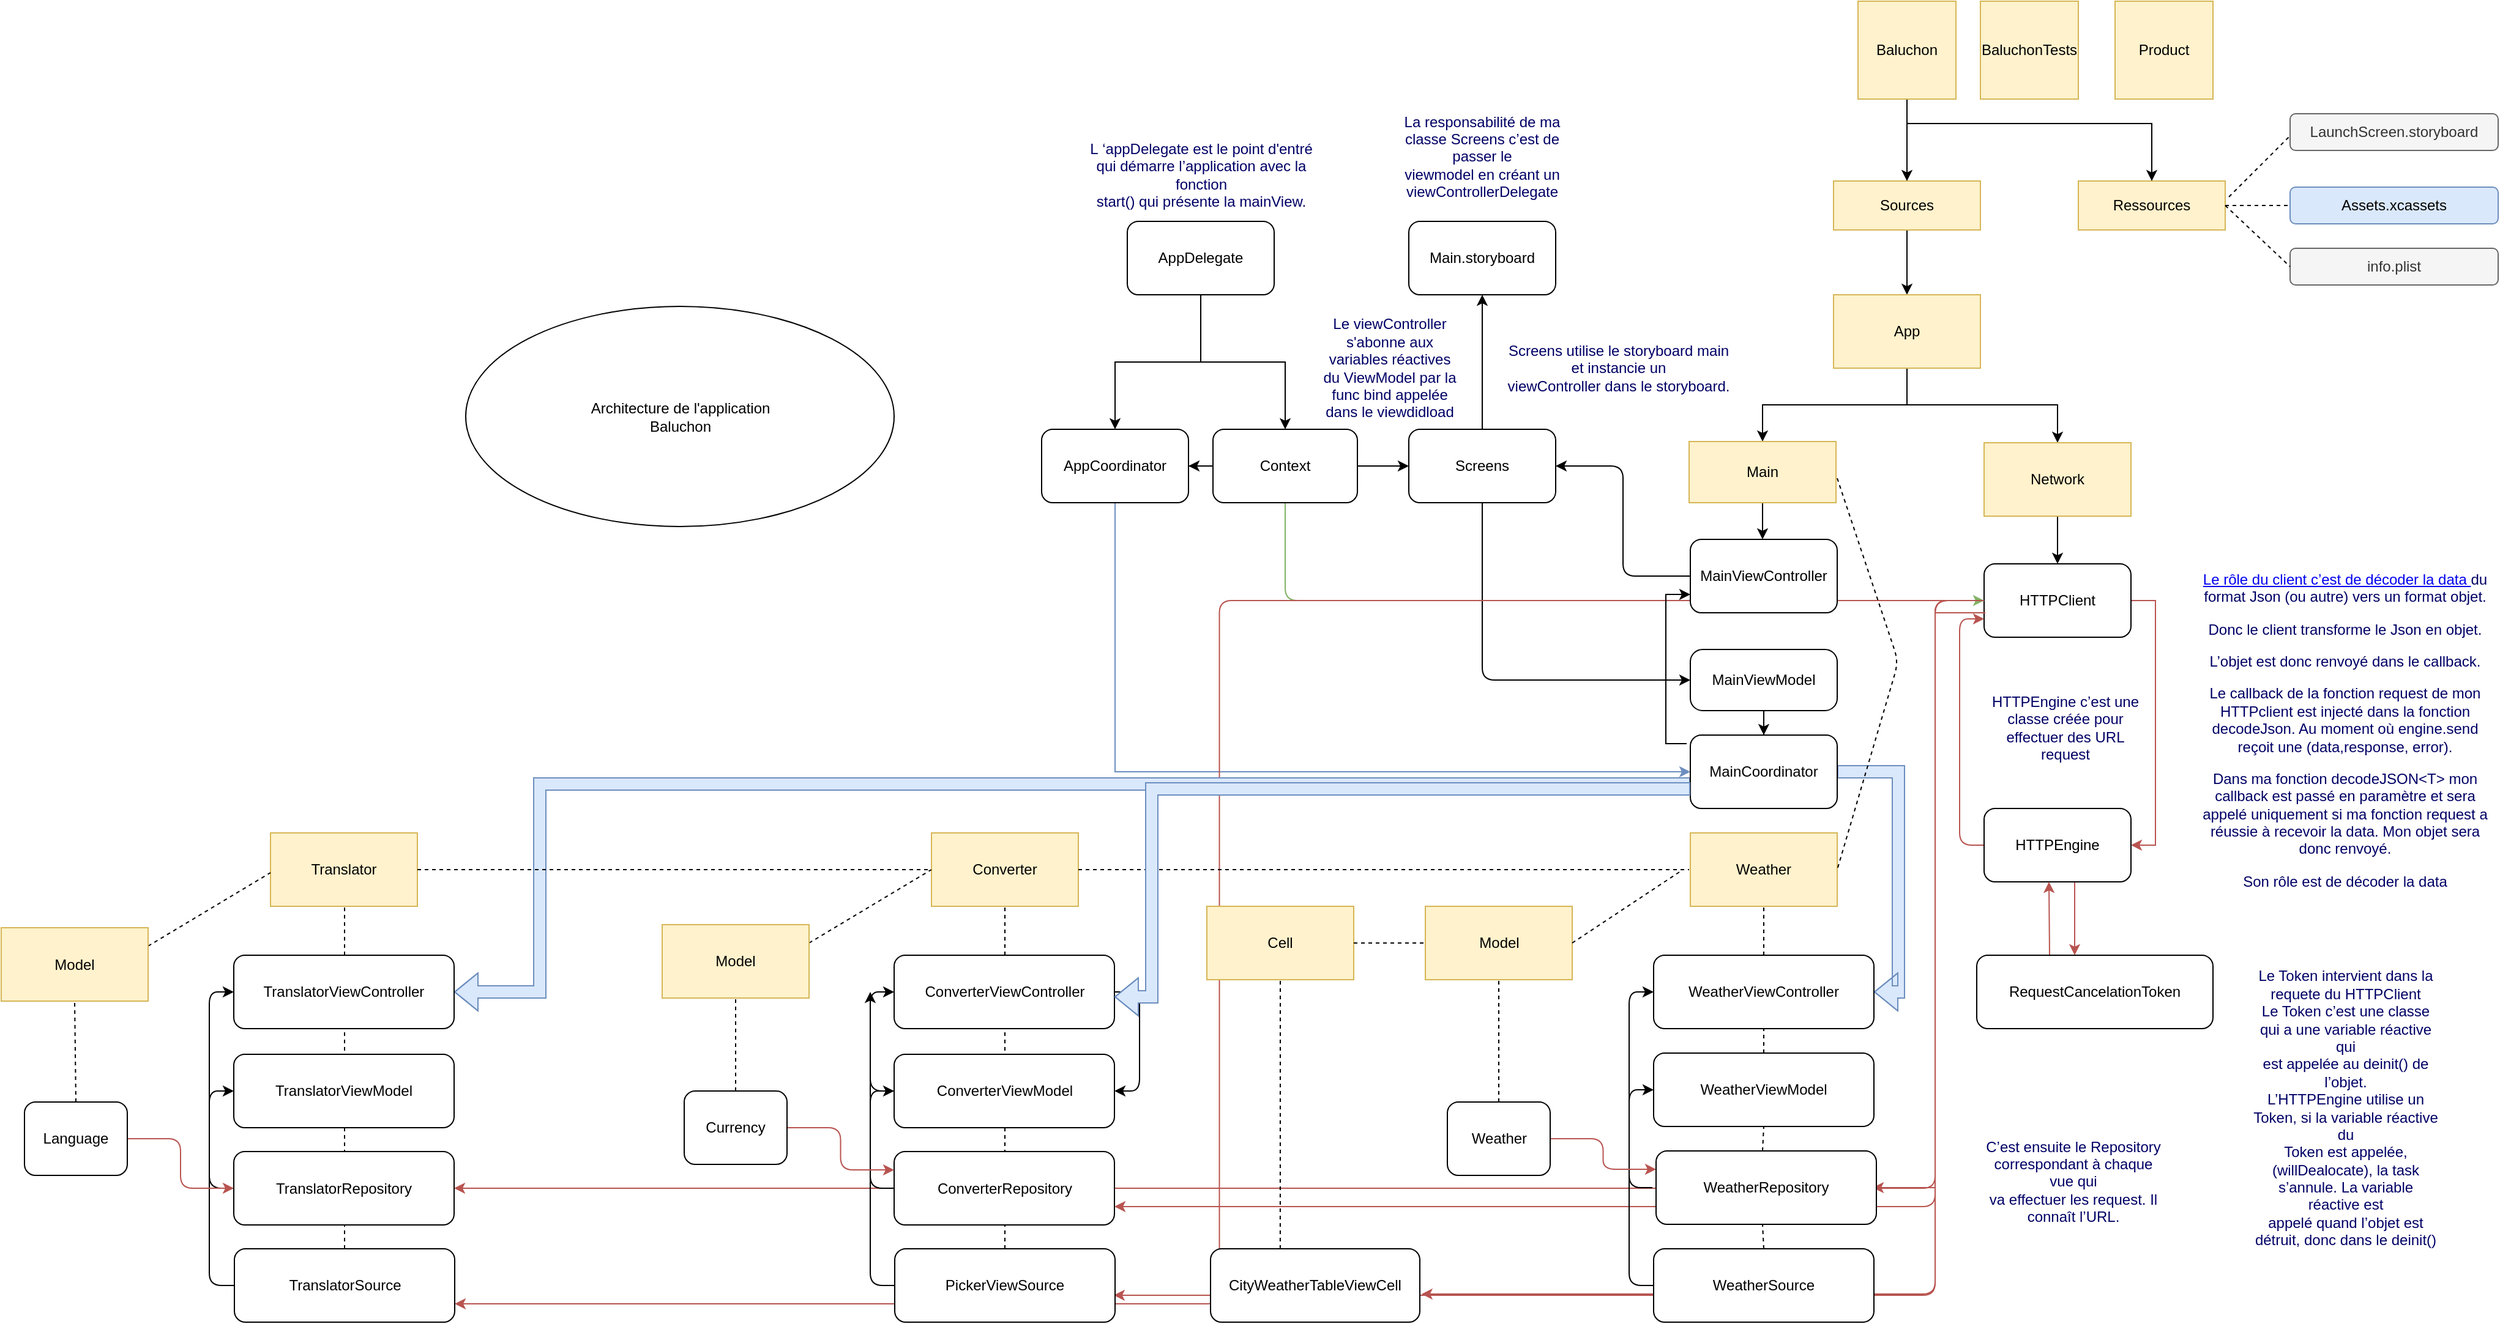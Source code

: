 <mxfile version="12.1.1" type="device" pages="5"><diagram id="Bv0JGync0E8LUsZMMRHN" name="Main-archi"><mxGraphModel dx="4136" dy="1382" grid="1" gridSize="10" guides="1" tooltips="1" connect="1" arrows="1" fold="1" page="1" pageScale="1" pageWidth="827" pageHeight="1169" math="0" shadow="0"><root><mxCell id="0"/><mxCell id="1" parent="0"/><mxCell id="yiE9zJnXPzWWuMDmUluU-26" style="edgeStyle=orthogonalEdgeStyle;rounded=0;orthogonalLoop=1;jettySize=auto;html=1;" parent="1" source="5QUGaH0H0QFj0YCGCrba-9" target="yiE9zJnXPzWWuMDmUluU-3" edge="1"><mxGeometry relative="1" as="geometry"/></mxCell><mxCell id="5QUGaH0H0QFj0YCGCrba-9" value="Sources" style="rounded=0;whiteSpace=wrap;html=1;fillColor=#fff2cc;strokeColor=#d6b656;" parent="1" vertex="1"><mxGeometry x="237" y="187" width="120" height="40" as="geometry"/></mxCell><mxCell id="5QUGaH0H0QFj0YCGCrba-10" value="Ressources" style="rounded=0;whiteSpace=wrap;html=1;fillColor=#fff2cc;strokeColor=#d6b656;" parent="1" vertex="1"><mxGeometry x="437" y="187" width="120" height="40" as="geometry"/></mxCell><mxCell id="5QUGaH0H0QFj0YCGCrba-15" style="edgeStyle=orthogonalEdgeStyle;rounded=0;orthogonalLoop=1;jettySize=auto;html=1;exitX=0.5;exitY=1;exitDx=0;exitDy=0;" parent="1" source="5QUGaH0H0QFj0YCGCrba-11" target="5QUGaH0H0QFj0YCGCrba-10" edge="1"><mxGeometry relative="1" as="geometry"><Array as="points"><mxPoint x="297" y="140"/><mxPoint x="497" y="140"/></Array></mxGeometry></mxCell><mxCell id="yiE9zJnXPzWWuMDmUluU-99" style="edgeStyle=orthogonalEdgeStyle;rounded=0;orthogonalLoop=1;jettySize=auto;html=1;entryX=0.5;entryY=0;entryDx=0;entryDy=0;fontColor=#000066;" parent="1" source="5QUGaH0H0QFj0YCGCrba-11" target="5QUGaH0H0QFj0YCGCrba-9" edge="1"><mxGeometry relative="1" as="geometry"/></mxCell><mxCell id="5QUGaH0H0QFj0YCGCrba-11" value="Baluchon" style="whiteSpace=wrap;html=1;aspect=fixed;fillColor=#fff2cc;strokeColor=#d6b656;" parent="1" vertex="1"><mxGeometry x="257" y="40" width="80" height="80" as="geometry"/></mxCell><mxCell id="5QUGaH0H0QFj0YCGCrba-12" value="BaluchonTests" style="whiteSpace=wrap;html=1;aspect=fixed;fillColor=#fff2cc;strokeColor=#d6b656;" parent="1" vertex="1"><mxGeometry x="357" y="40" width="80" height="80" as="geometry"/></mxCell><mxCell id="5QUGaH0H0QFj0YCGCrba-13" value="Product" style="whiteSpace=wrap;html=1;aspect=fixed;fillColor=#fff2cc;strokeColor=#d6b656;" parent="1" vertex="1"><mxGeometry x="467" y="40" width="80" height="80" as="geometry"/></mxCell><mxCell id="yiE9zJnXPzWWuMDmUluU-64" style="edgeStyle=orthogonalEdgeStyle;rounded=0;orthogonalLoop=1;jettySize=auto;html=1;fontColor=#000066;" parent="1" source="5QUGaH0H0QFj0YCGCrba-19" target="5QUGaH0H0QFj0YCGCrba-20" edge="1"><mxGeometry relative="1" as="geometry"/></mxCell><mxCell id="yiE9zJnXPzWWuMDmUluU-65" style="edgeStyle=orthogonalEdgeStyle;rounded=0;orthogonalLoop=1;jettySize=auto;html=1;exitX=0.5;exitY=1;exitDx=0;exitDy=0;entryX=0.5;entryY=0;entryDx=0;entryDy=0;fontColor=#000066;" parent="1" source="5QUGaH0H0QFj0YCGCrba-19" target="yiE9zJnXPzWWuMDmUluU-1" edge="1"><mxGeometry relative="1" as="geometry"/></mxCell><mxCell id="5QUGaH0H0QFj0YCGCrba-19" value="AppDelegate" style="rounded=1;whiteSpace=wrap;html=1;" parent="1" vertex="1"><mxGeometry x="-340" y="220" width="120" height="60" as="geometry"/></mxCell><mxCell id="yiE9zJnXPzWWuMDmUluU-66" style="edgeStyle=orthogonalEdgeStyle;rounded=0;orthogonalLoop=1;jettySize=auto;html=1;fontColor=#000066;fillColor=#dae8fc;strokeColor=#6c8ebf;" parent="1" source="5QUGaH0H0QFj0YCGCrba-20" edge="1"><mxGeometry relative="1" as="geometry"><mxPoint x="120" y="670" as="targetPoint"/><Array as="points"><mxPoint x="-350" y="670"/></Array></mxGeometry></mxCell><mxCell id="5QUGaH0H0QFj0YCGCrba-20" value="AppCoordinator" style="rounded=1;whiteSpace=wrap;html=1;" parent="1" vertex="1"><mxGeometry x="-410" y="390" width="120" height="60" as="geometry"/></mxCell><mxCell id="5QUGaH0H0QFj0YCGCrba-21" value="LaunchScreen.storyboard" style="rounded=1;whiteSpace=wrap;html=1;fillColor=#f5f5f5;strokeColor=#666666;fontColor=#333333;" parent="1" vertex="1"><mxGeometry x="610" y="132" width="170" height="30" as="geometry"/></mxCell><mxCell id="LSM35NdJNRQZxXxdzaoX-1" value="Assets.xcassets" style="rounded=1;whiteSpace=wrap;html=1;fillColor=#dae8fc;strokeColor=#6c8ebf;" parent="1" vertex="1"><mxGeometry x="610" y="192" width="170" height="30" as="geometry"/></mxCell><mxCell id="LSM35NdJNRQZxXxdzaoX-2" value="Main.storyboard" style="rounded=1;whiteSpace=wrap;html=1;" parent="1" vertex="1"><mxGeometry x="-110" y="220" width="120" height="60" as="geometry"/></mxCell><mxCell id="yiE9zJnXPzWWuMDmUluU-58" style="edgeStyle=orthogonalEdgeStyle;rounded=0;orthogonalLoop=1;jettySize=auto;html=1;fontColor=#000066;" parent="1" source="LSM35NdJNRQZxXxdzaoX-3" target="LSM35NdJNRQZxXxdzaoX-2" edge="1"><mxGeometry relative="1" as="geometry"/></mxCell><mxCell id="yiE9zJnXPzWWuMDmUluU-155" style="edgeStyle=orthogonalEdgeStyle;orthogonalLoop=1;jettySize=auto;html=1;entryX=0;entryY=0.5;entryDx=0;entryDy=0;labelBackgroundColor=#0000FF;fontColor=#000066;" parent="1" source="LSM35NdJNRQZxXxdzaoX-3" target="yiE9zJnXPzWWuMDmUluU-42" edge="1"><mxGeometry relative="1" as="geometry"><Array as="points"><mxPoint x="-50" y="595"/></Array></mxGeometry></mxCell><mxCell id="LSM35NdJNRQZxXxdzaoX-3" value="Screens" style="rounded=1;whiteSpace=wrap;html=1;" parent="1" vertex="1"><mxGeometry x="-110" y="390" width="120" height="60" as="geometry"/></mxCell><mxCell id="yiE9zJnXPzWWuMDmUluU-67" style="edgeStyle=orthogonalEdgeStyle;rounded=0;orthogonalLoop=1;jettySize=auto;html=1;entryX=1;entryY=0.5;entryDx=0;entryDy=0;fontColor=#000066;" parent="1" source="yiE9zJnXPzWWuMDmUluU-1" target="5QUGaH0H0QFj0YCGCrba-20" edge="1"><mxGeometry relative="1" as="geometry"/></mxCell><mxCell id="yiE9zJnXPzWWuMDmUluU-68" style="edgeStyle=orthogonalEdgeStyle;rounded=0;orthogonalLoop=1;jettySize=auto;html=1;entryX=0;entryY=0.5;entryDx=0;entryDy=0;fontColor=#000066;" parent="1" source="yiE9zJnXPzWWuMDmUluU-1" target="LSM35NdJNRQZxXxdzaoX-3" edge="1"><mxGeometry relative="1" as="geometry"/></mxCell><mxCell id="yiE9zJnXPzWWuMDmUluU-161" style="edgeStyle=orthogonalEdgeStyle;orthogonalLoop=1;jettySize=auto;html=1;entryX=0;entryY=0.5;entryDx=0;entryDy=0;labelBackgroundColor=#0000FF;fontColor=#000066;fillColor=#d5e8d4;strokeColor=#82b366;" parent="1" source="yiE9zJnXPzWWuMDmUluU-1" target="yiE9zJnXPzWWuMDmUluU-31" edge="1"><mxGeometry relative="1" as="geometry"><Array as="points"><mxPoint x="-211" y="530"/></Array></mxGeometry></mxCell><mxCell id="yiE9zJnXPzWWuMDmUluU-1" value="Context" style="rounded=1;whiteSpace=wrap;html=1;" parent="1" vertex="1"><mxGeometry x="-270" y="390" width="118" height="60" as="geometry"/></mxCell><mxCell id="yiE9zJnXPzWWuMDmUluU-2" value="info.plist" style="rounded=1;whiteSpace=wrap;html=1;fillColor=#f5f5f5;strokeColor=#666666;fontColor=#333333;" parent="1" vertex="1"><mxGeometry x="610" y="242" width="170" height="30" as="geometry"/></mxCell><mxCell id="yiE9zJnXPzWWuMDmUluU-29" style="edgeStyle=orthogonalEdgeStyle;rounded=0;orthogonalLoop=1;jettySize=auto;html=1;entryX=0.5;entryY=0;entryDx=0;entryDy=0;" parent="1" source="yiE9zJnXPzWWuMDmUluU-3" target="yiE9zJnXPzWWuMDmUluU-24" edge="1"><mxGeometry relative="1" as="geometry"/></mxCell><mxCell id="yiE9zJnXPzWWuMDmUluU-30" style="edgeStyle=orthogonalEdgeStyle;rounded=0;orthogonalLoop=1;jettySize=auto;html=1;" parent="1" source="yiE9zJnXPzWWuMDmUluU-3" target="yiE9zJnXPzWWuMDmUluU-25" edge="1"><mxGeometry relative="1" as="geometry"><Array as="points"><mxPoint x="297" y="370"/><mxPoint x="420" y="370"/></Array></mxGeometry></mxCell><mxCell id="yiE9zJnXPzWWuMDmUluU-3" value="App" style="rounded=0;whiteSpace=wrap;html=1;fillColor=#fff2cc;strokeColor=#d6b656;" parent="1" vertex="1"><mxGeometry x="237" y="280" width="120" height="60" as="geometry"/></mxCell><mxCell id="yiE9zJnXPzWWuMDmUluU-96" style="edgeStyle=orthogonalEdgeStyle;rounded=0;orthogonalLoop=1;jettySize=auto;html=1;entryX=0.5;entryY=0;entryDx=0;entryDy=0;fontColor=#000066;" parent="1" edge="1"><mxGeometry relative="1" as="geometry"><mxPoint x="178" y="450" as="sourcePoint"/><mxPoint x="179" y="480" as="targetPoint"/></mxGeometry></mxCell><mxCell id="yiE9zJnXPzWWuMDmUluU-24" value="Main" style="rounded=0;whiteSpace=wrap;html=1;fillColor=#fff2cc;strokeColor=#d6b656;" parent="1" vertex="1"><mxGeometry x="119" y="400" width="120" height="50" as="geometry"/></mxCell><mxCell id="yiE9zJnXPzWWuMDmUluU-72" style="edgeStyle=orthogonalEdgeStyle;rounded=0;orthogonalLoop=1;jettySize=auto;html=1;entryX=0.5;entryY=0;entryDx=0;entryDy=0;fontColor=#000066;" parent="1" source="yiE9zJnXPzWWuMDmUluU-25" target="yiE9zJnXPzWWuMDmUluU-31" edge="1"><mxGeometry relative="1" as="geometry"/></mxCell><mxCell id="yiE9zJnXPzWWuMDmUluU-25" value="Network" style="rounded=0;whiteSpace=wrap;html=1;fillColor=#fff2cc;strokeColor=#d6b656;" parent="1" vertex="1"><mxGeometry x="360" y="401" width="120" height="60" as="geometry"/></mxCell><mxCell id="yiE9zJnXPzWWuMDmUluU-73" style="edgeStyle=orthogonalEdgeStyle;rounded=0;orthogonalLoop=1;jettySize=auto;html=1;entryX=1;entryY=0.5;entryDx=0;entryDy=0;fontColor=#000066;fillColor=#f8cecc;strokeColor=#b85450;" parent="1" source="yiE9zJnXPzWWuMDmUluU-31" target="yiE9zJnXPzWWuMDmUluU-32" edge="1"><mxGeometry relative="1" as="geometry"><Array as="points"><mxPoint x="500" y="530"/><mxPoint x="500" y="730"/></Array></mxGeometry></mxCell><mxCell id="yiE9zJnXPzWWuMDmUluU-184" style="edgeStyle=orthogonalEdgeStyle;orthogonalLoop=1;jettySize=auto;html=1;entryX=1;entryY=0.5;entryDx=0;entryDy=0;labelBackgroundColor=#0000FF;strokeColor=#b85450;fontColor=#000066;fillColor=#f8cecc;" parent="1" source="yiE9zJnXPzWWuMDmUluU-31" target="yiE9zJnXPzWWuMDmUluU-140" edge="1"><mxGeometry relative="1" as="geometry"><Array as="points"><mxPoint x="320" y="530"/><mxPoint x="320" y="1011"/></Array></mxGeometry></mxCell><mxCell id="yiE9zJnXPzWWuMDmUluU-197" style="edgeStyle=orthogonalEdgeStyle;orthogonalLoop=1;jettySize=auto;html=1;entryX=0.994;entryY=0.633;entryDx=0;entryDy=0;entryPerimeter=0;labelBackgroundColor=#0000FF;strokeColor=#b85450;fontColor=#000066;fillColor=#f8cecc;" parent="1" source="yiE9zJnXPzWWuMDmUluU-31" target="yiE9zJnXPzWWuMDmUluU-129" edge="1"><mxGeometry relative="1" as="geometry"><Array as="points"><mxPoint x="320" y="530"/><mxPoint x="320" y="1098"/></Array></mxGeometry></mxCell><mxCell id="yiE9zJnXPzWWuMDmUluU-198" style="edgeStyle=orthogonalEdgeStyle;orthogonalLoop=1;jettySize=auto;html=1;entryX=1;entryY=0.75;entryDx=0;entryDy=0;labelBackgroundColor=#0000FF;strokeColor=#b85450;fontColor=#000066;fillColor=#f8cecc;" parent="1" source="yiE9zJnXPzWWuMDmUluU-31" target="yiE9zJnXPzWWuMDmUluU-141" edge="1"><mxGeometry relative="1" as="geometry"/></mxCell><mxCell id="yiE9zJnXPzWWuMDmUluU-202" style="edgeStyle=orthogonalEdgeStyle;orthogonalLoop=1;jettySize=auto;html=1;entryX=1;entryY=0.75;entryDx=0;entryDy=0;labelBackgroundColor=#0000FF;strokeColor=#b85450;fontColor=#000066;fillColor=#f8cecc;" parent="1" source="yiE9zJnXPzWWuMDmUluU-31" target="yiE9zJnXPzWWuMDmUluU-128" edge="1"><mxGeometry relative="1" as="geometry"><Array as="points"><mxPoint x="320" y="530"/><mxPoint x="320" y="1026"/></Array></mxGeometry></mxCell><mxCell id="yiE9zJnXPzWWuMDmUluU-31" value="HTTPClient" style="rounded=1;whiteSpace=wrap;html=1;" parent="1" vertex="1"><mxGeometry x="360" y="500" width="120" height="60" as="geometry"/></mxCell><mxCell id="yiE9zJnXPzWWuMDmUluU-164" style="edgeStyle=orthogonalEdgeStyle;orthogonalLoop=1;jettySize=auto;html=1;labelBackgroundColor=#0000FF;fontColor=#000066;fillColor=#f8cecc;strokeColor=#b85450;" parent="1" edge="1"><mxGeometry relative="1" as="geometry"><mxPoint x="434" y="760" as="sourcePoint"/><mxPoint x="434" y="820" as="targetPoint"/><Array as="points"><mxPoint x="434" y="810"/><mxPoint x="434" y="810"/></Array></mxGeometry></mxCell><mxCell id="yiE9zJnXPzWWuMDmUluU-177" style="edgeStyle=orthogonalEdgeStyle;orthogonalLoop=1;jettySize=auto;html=1;entryX=0;entryY=0.75;entryDx=0;entryDy=0;labelBackgroundColor=#0000FF;strokeColor=#b85450;fontColor=#000066;fillColor=#f8cecc;" parent="1" source="yiE9zJnXPzWWuMDmUluU-32" target="yiE9zJnXPzWWuMDmUluU-31" edge="1"><mxGeometry relative="1" as="geometry"><Array as="points"><mxPoint x="340" y="730"/><mxPoint x="340" y="545"/></Array></mxGeometry></mxCell><mxCell id="yiE9zJnXPzWWuMDmUluU-32" value="HTTPEngine" style="rounded=1;whiteSpace=wrap;html=1;" parent="1" vertex="1"><mxGeometry x="360" y="700" width="120" height="60" as="geometry"/></mxCell><mxCell id="yiE9zJnXPzWWuMDmUluU-82" style="edgeStyle=orthogonalEdgeStyle;rounded=0;orthogonalLoop=1;jettySize=auto;html=1;entryX=1;entryY=0.5;entryDx=0;entryDy=0;fontColor=#000066;fillColor=#f8cecc;strokeColor=#b85450;" parent="1" edge="1"><mxGeometry relative="1" as="geometry"><mxPoint x="361" y="540" as="sourcePoint"/><mxPoint x="269" y="1010" as="targetPoint"/><Array as="points"><mxPoint x="361" y="540"/><mxPoint x="320" y="540"/><mxPoint x="320" y="1010"/></Array></mxGeometry></mxCell><mxCell id="yiE9zJnXPzWWuMDmUluU-168" style="edgeStyle=none;orthogonalLoop=1;jettySize=auto;html=1;exitX=0.5;exitY=0;exitDx=0;exitDy=0;entryX=0.75;entryY=1;entryDx=0;entryDy=0;labelBackgroundColor=#0000FF;strokeColor=#b85450;fontColor=#000066;fillColor=#f8cecc;" parent="1" edge="1"><mxGeometry relative="1" as="geometry"><mxPoint x="413.5" y="820" as="sourcePoint"/><mxPoint x="413" y="760" as="targetPoint"/></mxGeometry></mxCell><mxCell id="yiE9zJnXPzWWuMDmUluU-33" value="RequestCancelationToken" style="rounded=1;whiteSpace=wrap;html=1;" parent="1" vertex="1"><mxGeometry x="354" y="820" width="193" height="60" as="geometry"/></mxCell><mxCell id="yiE9zJnXPzWWuMDmUluU-34" value="Translator" style="rounded=0;whiteSpace=wrap;html=1;fillColor=#fff2cc;strokeColor=#d6b656;" parent="1" vertex="1"><mxGeometry x="-1040" y="720" width="120" height="60" as="geometry"/></mxCell><mxCell id="yiE9zJnXPzWWuMDmUluU-35" value="Converter" style="rounded=0;whiteSpace=wrap;html=1;fillColor=#fff2cc;strokeColor=#d6b656;" parent="1" vertex="1"><mxGeometry x="-500" y="720" width="120" height="60" as="geometry"/></mxCell><mxCell id="yiE9zJnXPzWWuMDmUluU-36" value="Weather" style="rounded=0;whiteSpace=wrap;html=1;fillColor=#fff2cc;strokeColor=#d6b656;" parent="1" vertex="1"><mxGeometry x="120" y="720" width="120" height="60" as="geometry"/></mxCell><mxCell id="yiE9zJnXPzWWuMDmUluU-156" style="edgeStyle=orthogonalEdgeStyle;orthogonalLoop=1;jettySize=auto;html=1;entryX=1;entryY=0.5;entryDx=0;entryDy=0;labelBackgroundColor=#0000FF;fontColor=#000066;" parent="1" source="yiE9zJnXPzWWuMDmUluU-39" target="LSM35NdJNRQZxXxdzaoX-3" edge="1"><mxGeometry relative="1" as="geometry"/></mxCell><mxCell id="yiE9zJnXPzWWuMDmUluU-39" value="MainViewController" style="rounded=1;whiteSpace=wrap;html=1;" parent="1" vertex="1"><mxGeometry x="120" y="480" width="120" height="60" as="geometry"/></mxCell><mxCell id="yiE9zJnXPzWWuMDmUluU-49" style="edgeStyle=orthogonalEdgeStyle;rounded=0;orthogonalLoop=1;jettySize=auto;html=1;entryX=0.5;entryY=0;entryDx=0;entryDy=0;fontColor=#000066;" parent="1" source="yiE9zJnXPzWWuMDmUluU-42" target="yiE9zJnXPzWWuMDmUluU-43" edge="1"><mxGeometry relative="1" as="geometry"/></mxCell><mxCell id="yiE9zJnXPzWWuMDmUluU-42" value="MainViewModel" style="rounded=1;whiteSpace=wrap;html=1;arcSize=20;" parent="1" vertex="1"><mxGeometry x="120" y="570" width="120" height="50" as="geometry"/></mxCell><mxCell id="yiE9zJnXPzWWuMDmUluU-80" style="edgeStyle=orthogonalEdgeStyle;rounded=0;orthogonalLoop=1;jettySize=auto;html=1;entryX=1;entryY=0.5;entryDx=0;entryDy=0;fontColor=#000066;fillColor=#dae8fc;strokeColor=#6c8ebf;shape=flexArrow;" parent="1" source="yiE9zJnXPzWWuMDmUluU-43" target="yiE9zJnXPzWWuMDmUluU-74" edge="1"><mxGeometry relative="1" as="geometry"><Array as="points"><mxPoint x="290" y="670"/><mxPoint x="290" y="850"/></Array></mxGeometry></mxCell><mxCell id="yiE9zJnXPzWWuMDmUluU-102" style="edgeStyle=orthogonalEdgeStyle;rounded=0;orthogonalLoop=1;jettySize=auto;html=1;entryX=0;entryY=0.75;entryDx=0;entryDy=0;fontColor=#000066;exitX=-0.025;exitY=0.117;exitDx=0;exitDy=0;exitPerimeter=0;" parent="1" source="yiE9zJnXPzWWuMDmUluU-43" target="yiE9zJnXPzWWuMDmUluU-39" edge="1"><mxGeometry relative="1" as="geometry"><Array as="points"><mxPoint x="100" y="647"/><mxPoint x="100" y="525"/></Array></mxGeometry></mxCell><mxCell id="yiE9zJnXPzWWuMDmUluU-151" style="edgeStyle=orthogonalEdgeStyle;rounded=0;orthogonalLoop=1;jettySize=auto;html=1;entryX=1;entryY=0.5;entryDx=0;entryDy=0;fontColor=#3333FF;labelBackgroundColor=#0000FF;fillColor=#dae8fc;strokeColor=#6c8ebf;shape=flexArrow;" parent="1" source="yiE9zJnXPzWWuMDmUluU-43" target="yiE9zJnXPzWWuMDmUluU-138" edge="1"><mxGeometry relative="1" as="geometry"><Array as="points"><mxPoint x="-820" y="680"/><mxPoint x="-820" y="850"/></Array></mxGeometry></mxCell><mxCell id="yiE9zJnXPzWWuMDmUluU-43" value="MainCoordinator" style="rounded=1;whiteSpace=wrap;html=1;" parent="1" vertex="1"><mxGeometry x="120" y="640" width="120" height="60" as="geometry"/></mxCell><mxCell id="yiE9zJnXPzWWuMDmUluU-47" value="Le viewController s'abonne aux variables réactives du ViewModel par la func bind appelée dans le viewdidload" style="text;html=1;strokeColor=none;fillColor=none;align=center;verticalAlign=middle;whiteSpace=wrap;rounded=0;fontColor=#000066;" parent="1" vertex="1"><mxGeometry x="-181.5" y="300.5" width="111" height="79" as="geometry"/></mxCell><UserObject label="La responsabilité de ma classe Screens c’est de passer le&lt;br&gt;viewmodel en créant un viewControllerDelegate" id="yiE9zJnXPzWWuMDmUluU-56"><mxCell style="text;html=1;fontColor=#000066;align=center;verticalAlign=middle;whiteSpace=wrap;" parent="1" vertex="1"><mxGeometry x="-126" y="122" width="152" height="90" as="geometry"/></mxCell></UserObject><UserObject label="HTTPEngine c’est une classe créée pour effectuer des URL&lt;br&gt;request" link="&lt;!--&#10; /* Font Definitions */&#10;@font-face&#10;&#9;{font-family:&quot;Cambria Math&quot;;&#10;&#9;panose-1:2 4 5 3 5 4 6 3 2 4;&#10;&#9;mso-font-charset:0;&#10;&#9;mso-generic-font-family:auto;&#10;&#9;mso-font-pitch:variable;&#10;&#9;mso-font-signature:-536870145 1107305727 0 0 415 0;}&#10;@font-face&#10;&#9;{font-family:Calibri;&#10;&#9;panose-1:2 15 5 2 2 2 4 3 2 4;&#10;&#9;mso-font-charset:0;&#10;&#9;mso-generic-font-family:auto;&#10;&#9;mso-font-pitch:variable;&#10;&#9;mso-font-signature:-536870145 1073786111 1 0 415 0;}&#10; /* Style Definitions */&#10;p.MsoNormal, li.MsoNormal, div.MsoNormal&#10;&#9;{mso-style-unhide:no;&#10;&#9;mso-style-qformat:yes;&#10;&#9;mso-style-parent:&quot;&quot;;&#10;&#9;margin:0cm;&#10;&#9;margin-bottom:.0001pt;&#10;&#9;mso-pagination:widow-orphan;&#10;&#9;font-size:12.0pt;&#10;&#9;font-family:Calibri;&#10;&#9;mso-ascii-font-family:Calibri;&#10;&#9;mso-ascii-theme-font:minor-latin;&#10;&#9;mso-fareast-font-family:Calibri;&#10;&#9;mso-fareast-theme-font:minor-latin;&#10;&#9;mso-hansi-font-family:Calibri;&#10;&#9;mso-hansi-theme-font:minor-latin;&#10;&#9;mso-bidi-font-family:&quot;Times New Roman&quot;;&#10;&#9;mso-bidi-theme-font:minor-bidi;&#10;&#9;mso-fareast-language:EN-US;}&#10;.MsoChpDefault&#10;&#9;{mso-style-type:export-only;&#10;&#9;mso-default-props:yes;&#10;&#9;font-family:Calibri;&#10;&#9;mso-ascii-font-family:Calibri;&#10;&#9;mso-ascii-theme-font:minor-latin;&#10;&#9;mso-fareast-font-family:Calibri;&#10;&#9;mso-fareast-theme-font:minor-latin;&#10;&#9;mso-hansi-font-family:Calibri;&#10;&#9;mso-hansi-theme-font:minor-latin;&#10;&#9;mso-bidi-font-family:&quot;Times New Roman&quot;;&#10;&#9;mso-bidi-theme-font:minor-bidi;&#10;&#9;mso-fareast-language:EN-US;}&#10;@page WordSection1&#10;&#9;{size:612.0pt 792.0pt;&#10;&#9;margin:70.85pt 70.85pt 70.85pt 70.85pt;&#10;&#9;mso-header-margin:36.0pt;&#10;&#9;mso-footer-margin:36.0pt;&#10;&#9;mso-paper-source:0;}&#10;div.WordSection1&#10;&#9;{page:WordSection1;}&#10;--&gt;&#10;&#10;&#10;&#10;&#10;&#10;&#10;&#10;HTTPEngine c’est une classe créée pour effectuer des URL&#10;request" id="yiE9zJnXPzWWuMDmUluU-69"><mxCell style="text;html=1;fontColor=#000066;verticalAlign=middle;whiteSpace=wrap;align=center;" parent="1" vertex="1"><mxGeometry x="360" y="584" width="133" height="100" as="geometry"/></mxCell></UserObject><UserObject label="&lt;p&gt;&lt;a name=&quot;OLE_LINK6&quot;&gt;Le rôle du client c’est de décoder la data &lt;/a&gt;du format Json (ou autre) vers un format objet.&lt;/p&gt;&lt;p&gt;Donc le client transforme le Json en objet.&lt;/p&gt;&lt;p&gt;L’objet est donc renvoyé dans le callback.&lt;/p&gt;&lt;p&gt;Le callback de la fonction request de mon HTTPclient est injecté dans la fonction decodeJson. Au moment où engine.send reçoit une (data,response, error).&lt;/p&gt;&lt;p&gt;Dans ma fonction decodeJSON&amp;lt;T&amp;gt; mon callback est passé en paramètre et sera appelé uniquement si ma fonction request a réussie à recevoir la data. Mon objet sera donc renvoyé.&lt;/p&gt;Son rôle est de décoder la data" id="yiE9zJnXPzWWuMDmUluU-70"><mxCell style="text;html=1;fontColor=#000066;align=center;verticalAlign=middle;whiteSpace=wrap;" parent="1" vertex="1"><mxGeometry x="530" y="590" width="250" height="80" as="geometry"/></mxCell></UserObject><UserObject label="&lt;br&gt;&lt;br&gt;&lt;br&gt;&lt;br&gt;&lt;br&gt;&lt;br&gt;" id="yiE9zJnXPzWWuMDmUluU-71"><mxCell style="text;html=1;fontColor=#000066;whiteSpace=wrap;align=center;verticalAlign=middle;" parent="1" vertex="1"><mxGeometry x="557" y="700" width="213" as="geometry"/></mxCell></UserObject><mxCell id="yiE9zJnXPzWWuMDmUluU-74" value="WeatherViewController" style="rounded=1;whiteSpace=wrap;html=1;" parent="1" vertex="1"><mxGeometry x="90" y="820" width="180" height="60" as="geometry"/></mxCell><mxCell id="yiE9zJnXPzWWuMDmUluU-75" value="WeatherViewModel" style="rounded=1;whiteSpace=wrap;html=1;" parent="1" vertex="1"><mxGeometry x="90" y="900" width="180" height="60" as="geometry"/></mxCell><mxCell id="yiE9zJnXPzWWuMDmUluU-186" style="edgeStyle=orthogonalEdgeStyle;orthogonalLoop=1;jettySize=auto;html=1;entryX=0;entryY=0.5;entryDx=0;entryDy=0;labelBackgroundColor=#0000FF;strokeColor=#000000;fontColor=#000066;" parent="1" target="yiE9zJnXPzWWuMDmUluU-74" edge="1"><mxGeometry relative="1" as="geometry"><mxPoint x="90" y="1090" as="sourcePoint"/><Array as="points"><mxPoint x="70" y="1090"/><mxPoint x="70" y="850"/></Array></mxGeometry></mxCell><mxCell id="yiE9zJnXPzWWuMDmUluU-158" style="edgeStyle=orthogonalEdgeStyle;orthogonalLoop=1;jettySize=auto;html=1;entryX=0;entryY=0.5;entryDx=0;entryDy=0;labelBackgroundColor=#0000FF;fontColor=#000066;" parent="1" target="yiE9zJnXPzWWuMDmUluU-75" edge="1"><mxGeometry relative="1" as="geometry"><mxPoint x="89" y="1010" as="sourcePoint"/><Array as="points"><mxPoint x="70" y="1010"/><mxPoint x="70" y="930"/></Array></mxGeometry></mxCell><UserObject label="C’est ensuite le Repository correspondant à chaque vue qui&lt;br&gt;va effectuer les request. Il connaît l’URL." id="yiE9zJnXPzWWuMDmUluU-83"><mxCell style="text;html=1;fontColor=#000066;labelBorderColor=none;whiteSpace=wrap;align=center;verticalAlign=middle;" parent="1" vertex="1"><mxGeometry x="358" y="970" width="150" height="70" as="geometry"/></mxCell></UserObject><mxCell id="yiE9zJnXPzWWuMDmUluU-84" value="Model" style="rounded=0;whiteSpace=wrap;html=1;fillColor=#fff2cc;strokeColor=#d6b656;" parent="1" vertex="1"><mxGeometry x="-96.5" y="780" width="120" height="60" as="geometry"/></mxCell><mxCell id="yiE9zJnXPzWWuMDmUluU-85" value="Cell" style="rounded=0;whiteSpace=wrap;html=1;fillColor=#fff2cc;strokeColor=#d6b656;" parent="1" vertex="1"><mxGeometry x="-275" y="780" width="120" height="60" as="geometry"/></mxCell><mxCell id="yiE9zJnXPzWWuMDmUluU-107" value="" style="endArrow=none;dashed=1;html=1;fontColor=#000066;exitX=1;exitY=0.5;exitDx=0;exitDy=0;" parent="1" source="yiE9zJnXPzWWuMDmUluU-35" edge="1"><mxGeometry width="50" height="50" relative="1" as="geometry"><mxPoint x="69" y="800" as="sourcePoint"/><mxPoint x="119" y="750" as="targetPoint"/></mxGeometry></mxCell><mxCell id="yiE9zJnXPzWWuMDmUluU-108" value="" style="endArrow=none;dashed=1;html=1;fontColor=#000066;entryX=1;entryY=0.5;entryDx=0;entryDy=0;" parent="1" target="yiE9zJnXPzWWuMDmUluU-36" edge="1"><mxGeometry width="50" height="50" relative="1" as="geometry"><mxPoint x="240" y="430" as="sourcePoint"/><mxPoint x="280" y="430" as="targetPoint"/><Array as="points"><mxPoint x="290" y="580"/></Array></mxGeometry></mxCell><mxCell id="yiE9zJnXPzWWuMDmUluU-113" value="" style="endArrow=none;dashed=1;html=1;fontColor=#000066;entryX=0;entryY=0.5;entryDx=0;entryDy=0;exitX=1;exitY=0.5;exitDx=0;exitDy=0;" parent="1" source="yiE9zJnXPzWWuMDmUluU-34" target="yiE9zJnXPzWWuMDmUluU-35" edge="1"><mxGeometry width="50" height="50" relative="1" as="geometry"><mxPoint x="-700" y="800" as="sourcePoint"/><mxPoint x="-650" y="750" as="targetPoint"/></mxGeometry></mxCell><mxCell id="yiE9zJnXPzWWuMDmUluU-114" value="" style="endArrow=none;dashed=1;html=1;fontColor=#000066;exitX=1;exitY=0.5;exitDx=0;exitDy=0;" parent="1" source="yiE9zJnXPzWWuMDmUluU-84" edge="1"><mxGeometry width="50" height="50" relative="1" as="geometry"><mxPoint x="64" y="800" as="sourcePoint"/><mxPoint x="114" y="750" as="targetPoint"/></mxGeometry></mxCell><mxCell id="yiE9zJnXPzWWuMDmUluU-115" value="" style="endArrow=none;dashed=1;html=1;fontColor=#000066;exitX=1;exitY=0.5;exitDx=0;exitDy=0;" parent="1" source="yiE9zJnXPzWWuMDmUluU-85" target="yiE9zJnXPzWWuMDmUluU-84" edge="1"><mxGeometry width="50" height="50" relative="1" as="geometry"><mxPoint x="-50" y="1000" as="sourcePoint"/><mxPoint y="950" as="targetPoint"/></mxGeometry></mxCell><mxCell id="yiE9zJnXPzWWuMDmUluU-116" value="" style="endArrow=none;dashed=1;html=1;fontColor=#000066;exitX=0.333;exitY=0;exitDx=0;exitDy=0;exitPerimeter=0;" parent="1" source="yiE9zJnXPzWWuMDmUluU-87" edge="1"><mxGeometry width="50" height="50" relative="1" as="geometry"><mxPoint x="-215" y="930" as="sourcePoint"/><mxPoint x="-215" y="840" as="targetPoint"/></mxGeometry></mxCell><mxCell id="yiE9zJnXPzWWuMDmUluU-119" value="" style="endArrow=none;dashed=1;html=1;fontColor=#000066;exitX=0.5;exitY=0;exitDx=0;exitDy=0;" parent="1" source="yiE9zJnXPzWWuMDmUluU-86" target="yiE9zJnXPzWWuMDmUluU-84" edge="1"><mxGeometry width="50" height="50" relative="1" as="geometry"><mxPoint x="-100" y="1000" as="sourcePoint"/><mxPoint x="-50" y="950" as="targetPoint"/></mxGeometry></mxCell><mxCell id="yiE9zJnXPzWWuMDmUluU-120" value="" style="endArrow=none;dashed=1;html=1;fontColor=#000066;entryX=0.5;entryY=1;entryDx=0;entryDy=0;exitX=0.5;exitY=0;exitDx=0;exitDy=0;" parent="1" source="yiE9zJnXPzWWuMDmUluU-74" target="yiE9zJnXPzWWuMDmUluU-36" edge="1"><mxGeometry width="50" height="50" relative="1" as="geometry"><mxPoint x="170" y="830" as="sourcePoint"/><mxPoint x="220" y="780" as="targetPoint"/></mxGeometry></mxCell><mxCell id="yiE9zJnXPzWWuMDmUluU-121" value="" style="endArrow=none;dashed=1;html=1;fontColor=#000066;entryX=0.5;entryY=1;entryDx=0;entryDy=0;exitX=0.5;exitY=0;exitDx=0;exitDy=0;" parent="1" source="yiE9zJnXPzWWuMDmUluU-75" target="yiE9zJnXPzWWuMDmUluU-74" edge="1"><mxGeometry width="50" height="50" relative="1" as="geometry"><mxPoint x="190" y="830" as="sourcePoint"/><mxPoint x="190" y="790" as="targetPoint"/></mxGeometry></mxCell><mxCell id="yiE9zJnXPzWWuMDmUluU-123" value="" style="endArrow=none;dashed=1;html=1;fontColor=#000066;entryX=0.5;entryY=1;entryDx=0;entryDy=0;exitX=0.5;exitY=0;exitDx=0;exitDy=0;" parent="1" target="yiE9zJnXPzWWuMDmUluU-75" edge="1"><mxGeometry width="50" height="50" relative="1" as="geometry"><mxPoint x="179" y="980" as="sourcePoint"/><mxPoint x="190" y="890" as="targetPoint"/></mxGeometry></mxCell><mxCell id="yiE9zJnXPzWWuMDmUluU-124" value="" style="endArrow=none;dashed=1;html=1;fontColor=#000066;entryX=0.5;entryY=1;entryDx=0;entryDy=0;exitX=0.5;exitY=0;exitDx=0;exitDy=0;" parent="1" edge="1"><mxGeometry width="50" height="50" relative="1" as="geometry"><mxPoint x="180" y="1060" as="sourcePoint"/><mxPoint x="179" y="1040" as="targetPoint"/></mxGeometry></mxCell><mxCell id="yiE9zJnXPzWWuMDmUluU-125" value="" style="endArrow=none;dashed=1;html=1;fontColor=#000066;entryX=0.5;entryY=1;entryDx=0;entryDy=0;" parent="1" target="yiE9zJnXPzWWuMDmUluU-35" edge="1"><mxGeometry width="50" height="50" relative="1" as="geometry"><mxPoint x="-440" y="1060" as="sourcePoint"/><mxPoint x="-690" y="1140" as="targetPoint"/></mxGeometry></mxCell><mxCell id="yiE9zJnXPzWWuMDmUluU-180" style="edgeStyle=orthogonalEdgeStyle;orthogonalLoop=1;jettySize=auto;html=1;entryX=1;entryY=0.5;entryDx=0;entryDy=0;labelBackgroundColor=#0000FF;strokeColor=#000000;fontColor=#000066;" parent="1" source="yiE9zJnXPzWWuMDmUluU-126" target="yiE9zJnXPzWWuMDmUluU-127" edge="1"><mxGeometry relative="1" as="geometry"><Array as="points"><mxPoint x="-330" y="850"/><mxPoint x="-330" y="931"/></Array></mxGeometry></mxCell><mxCell id="yiE9zJnXPzWWuMDmUluU-126" value="ConverterViewController" style="rounded=1;whiteSpace=wrap;html=1;" parent="1" vertex="1"><mxGeometry x="-530.5" y="820" width="180" height="60" as="geometry"/></mxCell><mxCell id="yiE9zJnXPzWWuMDmUluU-179" style="edgeStyle=orthogonalEdgeStyle;orthogonalLoop=1;jettySize=auto;html=1;entryX=0;entryY=0.5;entryDx=0;entryDy=0;labelBackgroundColor=#0000FF;strokeColor=#000000;fontColor=#000066;" parent="1" source="yiE9zJnXPzWWuMDmUluU-127" target="yiE9zJnXPzWWuMDmUluU-126" edge="1"><mxGeometry relative="1" as="geometry"><Array as="points"><mxPoint x="-550" y="931"/><mxPoint x="-550" y="850"/></Array></mxGeometry></mxCell><mxCell id="yiE9zJnXPzWWuMDmUluU-127" value="ConverterViewModel" style="rounded=1;whiteSpace=wrap;html=1;" parent="1" vertex="1"><mxGeometry x="-530.5" y="901" width="180" height="60" as="geometry"/></mxCell><mxCell id="yiE9zJnXPzWWuMDmUluU-159" style="edgeStyle=orthogonalEdgeStyle;orthogonalLoop=1;jettySize=auto;html=1;entryX=0;entryY=0.5;entryDx=0;entryDy=0;labelBackgroundColor=#0000FF;fontColor=#000066;" parent="1" source="yiE9zJnXPzWWuMDmUluU-128" target="yiE9zJnXPzWWuMDmUluU-127" edge="1"><mxGeometry relative="1" as="geometry"><Array as="points"><mxPoint x="-550" y="1011"/><mxPoint x="-550" y="931"/></Array></mxGeometry></mxCell><mxCell id="yiE9zJnXPzWWuMDmUluU-128" value="ConverterRepository" style="rounded=1;whiteSpace=wrap;html=1;" parent="1" vertex="1"><mxGeometry x="-530.5" y="980.5" width="180" height="60" as="geometry"/></mxCell><mxCell id="yiE9zJnXPzWWuMDmUluU-181" style="edgeStyle=orthogonalEdgeStyle;orthogonalLoop=1;jettySize=auto;html=1;labelBackgroundColor=#0000FF;strokeColor=#000000;fontColor=#000066;" parent="1" source="yiE9zJnXPzWWuMDmUluU-129" edge="1"><mxGeometry relative="1" as="geometry"><mxPoint x="-550" y="850" as="targetPoint"/></mxGeometry></mxCell><mxCell id="yiE9zJnXPzWWuMDmUluU-129" value="PickerViewSource" style="rounded=1;whiteSpace=wrap;html=1;" parent="1" vertex="1"><mxGeometry x="-530" y="1060" width="180" height="60" as="geometry"/></mxCell><mxCell id="yiE9zJnXPzWWuMDmUluU-130" value="" style="endArrow=none;dashed=1;html=1;fontColor=#000066;exitX=1;exitY=0.25;exitDx=0;exitDy=0;" parent="1" source="yiE9zJnXPzWWuMDmUluU-142" edge="1"><mxGeometry width="50" height="50" relative="1" as="geometry"><mxPoint x="-140" y="1190" as="sourcePoint"/><mxPoint x="-500" y="750" as="targetPoint"/></mxGeometry></mxCell><mxCell id="yiE9zJnXPzWWuMDmUluU-134" value="" style="endArrow=none;dashed=1;html=1;fontColor=#000066;" parent="1" edge="1"><mxGeometry width="50" height="50" relative="1" as="geometry"><mxPoint x="560" y="200" as="sourcePoint"/><mxPoint x="610" y="150" as="targetPoint"/></mxGeometry></mxCell><mxCell id="yiE9zJnXPzWWuMDmUluU-135" value="" style="endArrow=none;dashed=1;html=1;fontColor=#000066;entryX=0;entryY=0.5;entryDx=0;entryDy=0;exitX=1;exitY=0.5;exitDx=0;exitDy=0;" parent="1" source="5QUGaH0H0QFj0YCGCrba-10" target="LSM35NdJNRQZxXxdzaoX-1" edge="1"><mxGeometry width="50" height="50" relative="1" as="geometry"><mxPoint x="570" y="210" as="sourcePoint"/><mxPoint x="620" y="160" as="targetPoint"/></mxGeometry></mxCell><mxCell id="yiE9zJnXPzWWuMDmUluU-136" value="" style="endArrow=none;dashed=1;html=1;fontColor=#000066;entryX=0;entryY=0.5;entryDx=0;entryDy=0;exitX=1;exitY=0.5;exitDx=0;exitDy=0;" parent="1" source="5QUGaH0H0QFj0YCGCrba-10" target="yiE9zJnXPzWWuMDmUluU-2" edge="1"><mxGeometry width="50" height="50" relative="1" as="geometry"><mxPoint x="570" y="210" as="sourcePoint"/><mxPoint x="620" y="160" as="targetPoint"/></mxGeometry></mxCell><mxCell id="yiE9zJnXPzWWuMDmUluU-137" value="" style="endArrow=none;dashed=1;html=1;fontColor=#000066;entryX=0.5;entryY=1;entryDx=0;entryDy=0;" parent="1" edge="1"><mxGeometry width="50" height="50" relative="1" as="geometry"><mxPoint x="-979.5" y="1060" as="sourcePoint"/><mxPoint x="-979.5" y="780" as="targetPoint"/></mxGeometry></mxCell><mxCell id="yiE9zJnXPzWWuMDmUluU-138" value="TranslatorViewController" style="rounded=1;whiteSpace=wrap;html=1;" parent="1" vertex="1"><mxGeometry x="-1070" y="820" width="180" height="60" as="geometry"/></mxCell><mxCell id="yiE9zJnXPzWWuMDmUluU-139" value="TranslatorViewModel" style="rounded=1;whiteSpace=wrap;html=1;" parent="1" vertex="1"><mxGeometry x="-1070" y="901" width="180" height="60" as="geometry"/></mxCell><mxCell id="yiE9zJnXPzWWuMDmUluU-160" style="edgeStyle=orthogonalEdgeStyle;orthogonalLoop=1;jettySize=auto;html=1;entryX=0;entryY=0.5;entryDx=0;entryDy=0;labelBackgroundColor=#0000FF;fontColor=#000066;" parent="1" source="yiE9zJnXPzWWuMDmUluU-140" target="yiE9zJnXPzWWuMDmUluU-139" edge="1"><mxGeometry relative="1" as="geometry"><Array as="points"><mxPoint x="-1090" y="1011"/><mxPoint x="-1090" y="931"/></Array></mxGeometry></mxCell><mxCell id="yiE9zJnXPzWWuMDmUluU-140" value="TranslatorRepository" style="rounded=1;whiteSpace=wrap;html=1;" parent="1" vertex="1"><mxGeometry x="-1070" y="980.5" width="180" height="60" as="geometry"/></mxCell><mxCell id="yiE9zJnXPzWWuMDmUluU-185" style="edgeStyle=orthogonalEdgeStyle;orthogonalLoop=1;jettySize=auto;html=1;entryX=0;entryY=0.5;entryDx=0;entryDy=0;labelBackgroundColor=#0000FF;strokeColor=#000000;fontColor=#000066;" parent="1" source="yiE9zJnXPzWWuMDmUluU-141" target="yiE9zJnXPzWWuMDmUluU-138" edge="1"><mxGeometry relative="1" as="geometry"><Array as="points"><mxPoint x="-1090" y="1090"/><mxPoint x="-1090" y="850"/></Array></mxGeometry></mxCell><mxCell id="yiE9zJnXPzWWuMDmUluU-141" value="TranslatorSource" style="rounded=1;whiteSpace=wrap;html=1;" parent="1" vertex="1"><mxGeometry x="-1069.5" y="1060" width="180" height="60" as="geometry"/></mxCell><mxCell id="yiE9zJnXPzWWuMDmUluU-142" value="Model" style="rounded=0;whiteSpace=wrap;html=1;fillColor=#fff2cc;strokeColor=#d6b656;" parent="1" vertex="1"><mxGeometry x="-720" y="795" width="120" height="60" as="geometry"/></mxCell><mxCell id="yiE9zJnXPzWWuMDmUluU-189" style="edgeStyle=orthogonalEdgeStyle;orthogonalLoop=1;jettySize=auto;html=1;labelBackgroundColor=#0000FF;strokeColor=#b85450;fontColor=#000066;fillColor=#f8cecc;entryX=0;entryY=0.25;entryDx=0;entryDy=0;" parent="1" source="yiE9zJnXPzWWuMDmUluU-143" target="yiE9zJnXPzWWuMDmUluU-128" edge="1"><mxGeometry relative="1" as="geometry"/></mxCell><mxCell id="yiE9zJnXPzWWuMDmUluU-143" value="Currency" style="rounded=1;whiteSpace=wrap;html=1;" parent="1" vertex="1"><mxGeometry x="-702" y="931" width="84" height="60" as="geometry"/></mxCell><mxCell id="yiE9zJnXPzWWuMDmUluU-145" value="" style="endArrow=none;dashed=1;html=1;fontColor=#000066;entryX=0.5;entryY=1;entryDx=0;entryDy=0;exitX=0.5;exitY=0;exitDx=0;exitDy=0;" parent="1" source="yiE9zJnXPzWWuMDmUluU-143" target="yiE9zJnXPzWWuMDmUluU-142" edge="1"><mxGeometry width="50" height="50" relative="1" as="geometry"><mxPoint x="-670" y="900" as="sourcePoint"/><mxPoint x="-620" y="850" as="targetPoint"/></mxGeometry></mxCell><mxCell id="yiE9zJnXPzWWuMDmUluU-146" value="" style="endArrow=none;dashed=1;html=1;fontColor=#000066;exitX=1;exitY=0.25;exitDx=0;exitDy=0;" parent="1" source="yiE9zJnXPzWWuMDmUluU-147" edge="1"><mxGeometry width="50" height="50" relative="1" as="geometry"><mxPoint x="-680" y="1192.5" as="sourcePoint"/><mxPoint x="-1040" y="752.5" as="targetPoint"/></mxGeometry></mxCell><mxCell id="yiE9zJnXPzWWuMDmUluU-147" value="Model" style="rounded=0;whiteSpace=wrap;html=1;fillColor=#fff2cc;strokeColor=#d6b656;" parent="1" vertex="1"><mxGeometry x="-1260" y="797.5" width="120" height="60" as="geometry"/></mxCell><mxCell id="yiE9zJnXPzWWuMDmUluU-190" style="edgeStyle=orthogonalEdgeStyle;orthogonalLoop=1;jettySize=auto;html=1;labelBackgroundColor=#0000FF;strokeColor=#b85450;fontColor=#000066;fillColor=#f8cecc;" parent="1" source="yiE9zJnXPzWWuMDmUluU-148" target="yiE9zJnXPzWWuMDmUluU-140" edge="1"><mxGeometry relative="1" as="geometry"/></mxCell><mxCell id="yiE9zJnXPzWWuMDmUluU-148" value="Language" style="rounded=1;whiteSpace=wrap;html=1;" parent="1" vertex="1"><mxGeometry x="-1241" y="940" width="84" height="60" as="geometry"/></mxCell><mxCell id="yiE9zJnXPzWWuMDmUluU-149" value="" style="endArrow=none;dashed=1;html=1;fontColor=#000066;entryX=0.5;entryY=1;entryDx=0;entryDy=0;exitX=0.5;exitY=0;exitDx=0;exitDy=0;" parent="1" source="yiE9zJnXPzWWuMDmUluU-148" target="yiE9zJnXPzWWuMDmUluU-147" edge="1"><mxGeometry width="50" height="50" relative="1" as="geometry"><mxPoint x="-1210" y="902.5" as="sourcePoint"/><mxPoint x="-1160" y="852.5" as="targetPoint"/></mxGeometry></mxCell><UserObject label="&lt;font&gt;L&amp;nbsp;‘appDelegate est le point d'entré qui démarre l’application avec la fonction&lt;br&gt;start() qui présente la mainView.&lt;/font&gt;" id="yiE9zJnXPzWWuMDmUluU-153"><mxCell style="text;html=1;fontColor=#000066;align=center;labelBorderColor=none;whiteSpace=wrap;verticalAlign=middle;" parent="1" vertex="1"><mxGeometry x="-373.5" y="162" width="187" height="40" as="geometry"/></mxCell></UserObject><UserObject label="Screens utilise le storyboard main et instancie un&lt;br&gt;viewController dans le storyboard." id="yiE9zJnXPzWWuMDmUluU-157"><mxCell style="text;html=1;fontColor=#000066;align=center;verticalAlign=middle;whiteSpace=wrap;" parent="1" vertex="1"><mxGeometry x="-36.5" y="320" width="195" height="40" as="geometry"/></mxCell></UserObject><UserObject label="Le Token intervient dans la requete du HTTPClient&lt;br&gt;Le Token c’est une classe qui a une variable réactive qui&lt;br&gt;est appelée au deinit() de l’objet.&lt;br&gt;L’HTTPEngine utilise un Token, si la variable réactive du&lt;br&gt;Token est appelée, (willDealocate), la task s’annule. La variable réactive est&lt;br&gt;appelé quand l’objet est détruit, donc dans le deinit()" link="&lt;!--&#10; /* Font Definitions */&#10;@font-face&#10;&#9;{font-family:&quot;Cambria Math&quot;;&#10;&#9;panose-1:2 4 5 3 5 4 6 3 2 4;&#10;&#9;mso-font-charset:0;&#10;&#9;mso-generic-font-family:auto;&#10;&#9;mso-font-pitch:variable;&#10;&#9;mso-font-signature:-536870145 1107305727 0 0 415 0;}&#10;@font-face&#10;&#9;{font-family:Calibri;&#10;&#9;panose-1:2 15 5 2 2 2 4 3 2 4;&#10;&#9;mso-font-charset:0;&#10;&#9;mso-generic-font-family:auto;&#10;&#9;mso-font-pitch:variable;&#10;&#9;mso-font-signature:-536870145 1073786111 1 0 415 0;}&#10; /* Style Definitions */&#10;p.MsoNormal, li.MsoNormal, div.MsoNormal&#10;&#9;{mso-style-unhide:no;&#10;&#9;mso-style-qformat:yes;&#10;&#9;mso-style-parent:&quot;&quot;;&#10;&#9;margin:0cm;&#10;&#9;margin-bottom:.0001pt;&#10;&#9;mso-pagination:widow-orphan;&#10;&#9;font-size:12.0pt;&#10;&#9;font-family:Calibri;&#10;&#9;mso-ascii-font-family:Calibri;&#10;&#9;mso-ascii-theme-font:minor-latin;&#10;&#9;mso-fareast-font-family:Calibri;&#10;&#9;mso-fareast-theme-font:minor-latin;&#10;&#9;mso-hansi-font-family:Calibri;&#10;&#9;mso-hansi-theme-font:minor-latin;&#10;&#9;mso-bidi-font-family:&quot;Times New Roman&quot;;&#10;&#9;mso-bidi-theme-font:minor-bidi;&#10;&#9;mso-fareast-language:EN-US;}&#10;.MsoChpDefault&#10;&#9;{mso-style-type:export-only;&#10;&#9;mso-default-props:yes;&#10;&#9;font-family:Calibri;&#10;&#9;mso-ascii-font-family:Calibri;&#10;&#9;mso-ascii-theme-font:minor-latin;&#10;&#9;mso-fareast-font-family:Calibri;&#10;&#9;mso-fareast-theme-font:minor-latin;&#10;&#9;mso-hansi-font-family:Calibri;&#10;&#9;mso-hansi-theme-font:minor-latin;&#10;&#9;mso-bidi-font-family:&quot;Times New Roman&quot;;&#10;&#9;mso-bidi-theme-font:minor-bidi;&#10;&#9;mso-fareast-language:EN-US;}&#10;@page WordSection1&#10;&#9;{size:612.0pt 792.0pt;&#10;&#9;margin:70.85pt 70.85pt 70.85pt 70.85pt;&#10;&#9;mso-header-margin:36.0pt;&#10;&#9;mso-footer-margin:36.0pt;&#10;&#9;mso-paper-source:0;}&#10;div.WordSection1&#10;&#9;{page:WordSection1;}&#10;--&gt;&#10;&#10;&#10;&#10;&#10;&#10;&#10;&#10;Le Token intervient dans la requete du HTTPClient&#10;&#10; &#10;&#10;Le Token c’est une classe qui a une variable réactive qui&#10;est appelée au deinit() de l’objet.&#10;&#10;L’HTTPEngine utilise un Token, si la variable réactive du&#10;Token est appelée, (willDealocate), la task s’annule. La variable réactive est&#10;appelé quand l’objet est détruit, donc dans le deinit()" id="yiE9zJnXPzWWuMDmUluU-162"><mxCell style="text;html=1;fontColor=#000066;align=center;verticalAlign=middle;whiteSpace=wrap;" parent="1" vertex="1"><mxGeometry x="578.5" y="875.5" width="153" height="139" as="geometry"/></mxCell></UserObject><mxCell id="yiE9zJnXPzWWuMDmUluU-171" style="edgeStyle=none;orthogonalLoop=1;jettySize=auto;html=1;entryX=0.5;entryY=0;entryDx=0;entryDy=0;labelBackgroundColor=#0000FF;strokeColor=#000000;fontColor=#000066;" parent="1" source="yiE9zJnXPzWWuMDmUluU-33" target="yiE9zJnXPzWWuMDmUluU-33" edge="1"><mxGeometry relative="1" as="geometry"/></mxCell><mxCell id="yiE9zJnXPzWWuMDmUluU-201" style="edgeStyle=orthogonalEdgeStyle;orthogonalLoop=1;jettySize=auto;html=1;entryX=0;entryY=0.25;entryDx=0;entryDy=0;labelBackgroundColor=#0000FF;strokeColor=#b85450;fontColor=#000066;fillColor=#f8cecc;" parent="1" source="yiE9zJnXPzWWuMDmUluU-86" target="yiE9zJnXPzWWuMDmUluU-192" edge="1"><mxGeometry relative="1" as="geometry"/></mxCell><mxCell id="yiE9zJnXPzWWuMDmUluU-86" value="Weather" style="rounded=1;whiteSpace=wrap;html=1;" parent="1" vertex="1"><mxGeometry x="-78.5" y="940" width="84" height="60" as="geometry"/></mxCell><mxCell id="yiE9zJnXPzWWuMDmUluU-192" value="WeatherRepository" style="rounded=1;whiteSpace=wrap;html=1;" parent="1" vertex="1"><mxGeometry x="92" y="980" width="180" height="60" as="geometry"/></mxCell><mxCell id="yiE9zJnXPzWWuMDmUluU-87" value="CityWeatherTableViewCell" style="rounded=1;whiteSpace=wrap;html=1;" parent="1" vertex="1"><mxGeometry x="-272" y="1060" width="171" height="60" as="geometry"/></mxCell><mxCell id="yiE9zJnXPzWWuMDmUluU-193" style="edgeStyle=orthogonalEdgeStyle;orthogonalLoop=1;jettySize=auto;html=1;entryX=1.008;entryY=0.617;entryDx=0;entryDy=0;entryPerimeter=0;labelBackgroundColor=#0000FF;strokeColor=#b85450;fontColor=#000066;fillColor=#f8cecc;" parent="1" source="yiE9zJnXPzWWuMDmUluU-31" target="yiE9zJnXPzWWuMDmUluU-87" edge="1"><mxGeometry relative="1" as="geometry"><mxPoint x="360" y="530" as="sourcePoint"/><mxPoint x="-888" y="1097" as="targetPoint"/><Array as="points"><mxPoint x="320" y="530"/><mxPoint x="320" y="1097"/></Array></mxGeometry></mxCell><mxCell id="yiE9zJnXPzWWuMDmUluU-196" value="WeatherSource" style="rounded=1;whiteSpace=wrap;html=1;" parent="1" vertex="1"><mxGeometry x="90" y="1060" width="180" height="60" as="geometry"/></mxCell><mxCell id="yiE9zJnXPzWWuMDmUluU-199" style="edgeStyle=orthogonalEdgeStyle;rounded=0;orthogonalLoop=1;jettySize=auto;html=1;entryX=1;entryY=0.5;entryDx=0;entryDy=0;fontColor=#000066;fillColor=#dae8fc;strokeColor=#6c8ebf;shape=flexArrow;" parent="1" source="yiE9zJnXPzWWuMDmUluU-43" edge="1"><mxGeometry relative="1" as="geometry"><mxPoint x="109.5" y="684" as="sourcePoint"/><mxPoint x="-350.5" y="854" as="targetPoint"/><Array as="points"><mxPoint x="-320" y="684"/><mxPoint x="-320" y="854"/></Array></mxGeometry></mxCell><mxCell id="qE04z0pPthtWI4e0NISf-1" value="Architecture de l'application&lt;br&gt;Baluchon" style="ellipse;whiteSpace=wrap;html=1;" parent="1" vertex="1"><mxGeometry x="-880.5" y="289.5" width="350" height="180" as="geometry"/></mxCell></root></mxGraphModel></diagram><diagram id="D5P8oQs1xJTOMaZ_1pIV" name="Weather-Archi"><mxGraphModel dx="889" dy="598" grid="1" gridSize="10" guides="1" tooltips="1" connect="1" arrows="1" fold="1" page="1" pageScale="1" pageWidth="827" pageHeight="1169" math="0" shadow="0"><root><mxCell id="hqgkb_aFJ8bfvaQXhjOf-0"/><mxCell id="hqgkb_aFJ8bfvaQXhjOf-1" parent="hqgkb_aFJ8bfvaQXhjOf-0"/></root></mxGraphModel></diagram><diagram id="ctNZ07YY_afdc5lcCqBp" name="Converter-archi"><mxGraphModel dx="889" dy="598" grid="1" gridSize="10" guides="1" tooltips="1" connect="1" arrows="1" fold="1" page="1" pageScale="1" pageWidth="827" pageHeight="1169" math="0" shadow="0"><root><mxCell id="0SQFJDW5fio9KK8q6G-z-0"/><mxCell id="0SQFJDW5fio9KK8q6G-z-1" parent="0SQFJDW5fio9KK8q6G-z-0"/></root></mxGraphModel></diagram><diagram id="swVhNtvJgusyp7jnbLL3" name="Translator-archi"><mxGraphModel dx="889" dy="598" grid="1" gridSize="10" guides="1" tooltips="1" connect="1" arrows="1" fold="1" page="1" pageScale="1" pageWidth="827" pageHeight="1169" math="0" shadow="0"><root><mxCell id="eXWT_PNYtkRT4aS2MYCl-0"/><mxCell id="eXWT_PNYtkRT4aS2MYCl-1" parent="eXWT_PNYtkRT4aS2MYCl-0"/></root></mxGraphModel></diagram><diagram id="UI8vaUuvXdARv16O5BIt" name="Network"><mxGraphModel dx="808" dy="598" grid="1" gridSize="10" guides="1" tooltips="1" connect="1" arrows="1" fold="1" page="1" pageScale="1" pageWidth="827" pageHeight="1169" math="0" shadow="0"><root><mxCell id="xX0pZYXLWDvm20TxI6Dr-0"/><mxCell id="xX0pZYXLWDvm20TxI6Dr-1" parent="xX0pZYXLWDvm20TxI6Dr-0"/></root></mxGraphModel></diagram></mxfile>